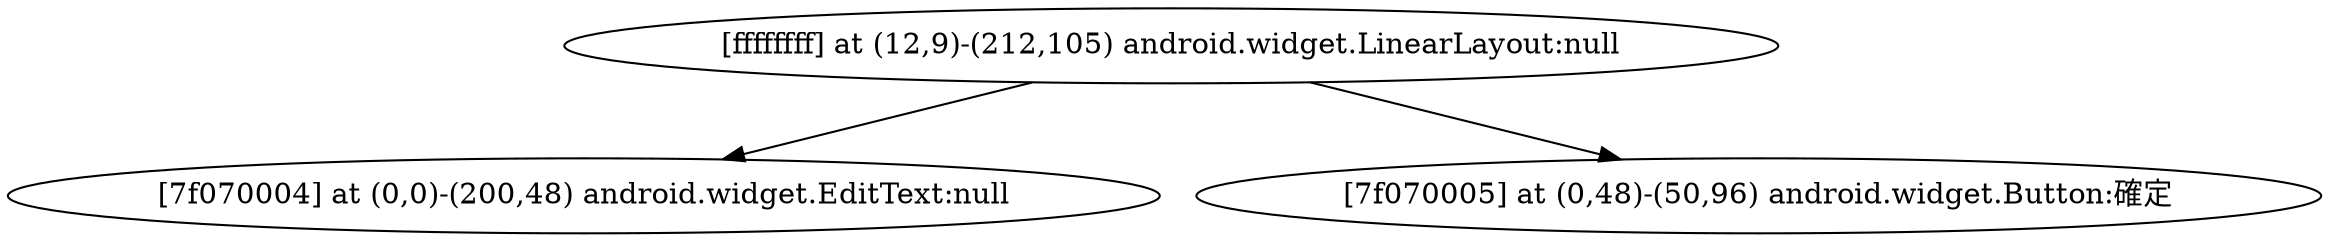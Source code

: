 strict digraph G {
  1 [ label="[ffffffff] at (12,9)-(212,105) android.widget.LinearLayout:null" ];
  2 [ label="[7f070004] at (0,0)-(200,48) android.widget.EditText:null" ];
  3 [ label="[7f070005] at (0,48)-(50,96) android.widget.Button:確定" ];
  1 -> 2;
  1 -> 3;
}
